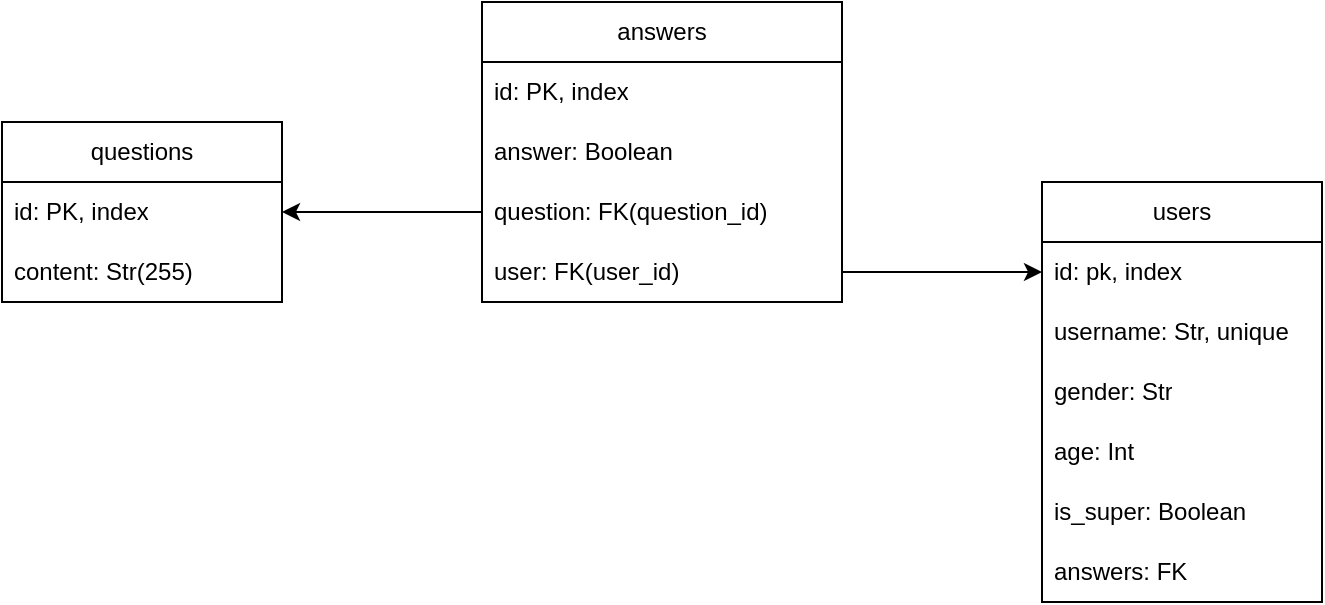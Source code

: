 <mxfile version="24.0.6" type="device">
  <diagram name="페이지-1" id="MpO3Ps4ckvewh71fWPQZ">
    <mxGraphModel dx="869" dy="615" grid="1" gridSize="10" guides="1" tooltips="1" connect="1" arrows="1" fold="1" page="1" pageScale="1" pageWidth="827" pageHeight="1169" math="0" shadow="0">
      <root>
        <mxCell id="0" />
        <mxCell id="1" parent="0" />
        <mxCell id="4YXy0bpwsbBPnmjlQBwJ-1" value="questions" style="swimlane;fontStyle=0;childLayout=stackLayout;horizontal=1;startSize=30;horizontalStack=0;resizeParent=1;resizeParentMax=0;resizeLast=0;collapsible=1;marginBottom=0;whiteSpace=wrap;html=1;" parent="1" vertex="1">
          <mxGeometry x="70" y="70" width="140" height="90" as="geometry" />
        </mxCell>
        <mxCell id="4YXy0bpwsbBPnmjlQBwJ-2" value="id: PK, index" style="text;strokeColor=none;fillColor=none;align=left;verticalAlign=middle;spacingLeft=4;spacingRight=4;overflow=hidden;points=[[0,0.5],[1,0.5]];portConstraint=eastwest;rotatable=0;whiteSpace=wrap;html=1;" parent="4YXy0bpwsbBPnmjlQBwJ-1" vertex="1">
          <mxGeometry y="30" width="140" height="30" as="geometry" />
        </mxCell>
        <mxCell id="4YXy0bpwsbBPnmjlQBwJ-3" value="content: Str(255)" style="text;strokeColor=none;fillColor=none;align=left;verticalAlign=middle;spacingLeft=4;spacingRight=4;overflow=hidden;points=[[0,0.5],[1,0.5]];portConstraint=eastwest;rotatable=0;whiteSpace=wrap;html=1;" parent="4YXy0bpwsbBPnmjlQBwJ-1" vertex="1">
          <mxGeometry y="60" width="140" height="30" as="geometry" />
        </mxCell>
        <mxCell id="4YXy0bpwsbBPnmjlQBwJ-5" value="answers" style="swimlane;fontStyle=0;childLayout=stackLayout;horizontal=1;startSize=30;horizontalStack=0;resizeParent=1;resizeParentMax=0;resizeLast=0;collapsible=1;marginBottom=0;whiteSpace=wrap;html=1;" parent="1" vertex="1">
          <mxGeometry x="310" y="10" width="180" height="150" as="geometry" />
        </mxCell>
        <mxCell id="4YXy0bpwsbBPnmjlQBwJ-6" value="id: PK, index" style="text;strokeColor=none;fillColor=none;align=left;verticalAlign=middle;spacingLeft=4;spacingRight=4;overflow=hidden;points=[[0,0.5],[1,0.5]];portConstraint=eastwest;rotatable=0;whiteSpace=wrap;html=1;" parent="4YXy0bpwsbBPnmjlQBwJ-5" vertex="1">
          <mxGeometry y="30" width="180" height="30" as="geometry" />
        </mxCell>
        <mxCell id="4YXy0bpwsbBPnmjlQBwJ-8" value="answer: Boolean" style="text;strokeColor=none;fillColor=none;align=left;verticalAlign=middle;spacingLeft=4;spacingRight=4;overflow=hidden;points=[[0,0.5],[1,0.5]];portConstraint=eastwest;rotatable=0;whiteSpace=wrap;html=1;" parent="4YXy0bpwsbBPnmjlQBwJ-5" vertex="1">
          <mxGeometry y="60" width="180" height="30" as="geometry" />
        </mxCell>
        <mxCell id="4YXy0bpwsbBPnmjlQBwJ-7" value="question: FK(question_id)" style="text;strokeColor=none;fillColor=none;align=left;verticalAlign=middle;spacingLeft=4;spacingRight=4;overflow=hidden;points=[[0,0.5],[1,0.5]];portConstraint=eastwest;rotatable=0;whiteSpace=wrap;html=1;" parent="4YXy0bpwsbBPnmjlQBwJ-5" vertex="1">
          <mxGeometry y="90" width="180" height="30" as="geometry" />
        </mxCell>
        <mxCell id="yQRnu4KdNU_ngovuEMf7-12" value="user: FK(user_id)" style="text;strokeColor=none;fillColor=none;align=left;verticalAlign=middle;spacingLeft=4;spacingRight=4;overflow=hidden;points=[[0,0.5],[1,0.5]];portConstraint=eastwest;rotatable=0;whiteSpace=wrap;html=1;" vertex="1" parent="4YXy0bpwsbBPnmjlQBwJ-5">
          <mxGeometry y="120" width="180" height="30" as="geometry" />
        </mxCell>
        <mxCell id="4YXy0bpwsbBPnmjlQBwJ-12" style="edgeStyle=orthogonalEdgeStyle;rounded=0;orthogonalLoop=1;jettySize=auto;html=1;exitX=0;exitY=0.5;exitDx=0;exitDy=0;entryX=1;entryY=0.5;entryDx=0;entryDy=0;" parent="1" source="4YXy0bpwsbBPnmjlQBwJ-7" target="4YXy0bpwsbBPnmjlQBwJ-2" edge="1">
          <mxGeometry relative="1" as="geometry" />
        </mxCell>
        <mxCell id="yQRnu4KdNU_ngovuEMf7-1" value="users" style="swimlane;fontStyle=0;childLayout=stackLayout;horizontal=1;startSize=30;horizontalStack=0;resizeParent=1;resizeParentMax=0;resizeLast=0;collapsible=1;marginBottom=0;whiteSpace=wrap;html=1;" vertex="1" parent="1">
          <mxGeometry x="590" y="100" width="140" height="210" as="geometry" />
        </mxCell>
        <mxCell id="yQRnu4KdNU_ngovuEMf7-2" value="id: pk, index" style="text;strokeColor=none;fillColor=none;align=left;verticalAlign=middle;spacingLeft=4;spacingRight=4;overflow=hidden;points=[[0,0.5],[1,0.5]];portConstraint=eastwest;rotatable=0;whiteSpace=wrap;html=1;" vertex="1" parent="yQRnu4KdNU_ngovuEMf7-1">
          <mxGeometry y="30" width="140" height="30" as="geometry" />
        </mxCell>
        <mxCell id="yQRnu4KdNU_ngovuEMf7-3" value="username: Str, unique" style="text;strokeColor=none;fillColor=none;align=left;verticalAlign=middle;spacingLeft=4;spacingRight=4;overflow=hidden;points=[[0,0.5],[1,0.5]];portConstraint=eastwest;rotatable=0;whiteSpace=wrap;html=1;" vertex="1" parent="yQRnu4KdNU_ngovuEMf7-1">
          <mxGeometry y="60" width="140" height="30" as="geometry" />
        </mxCell>
        <mxCell id="yQRnu4KdNU_ngovuEMf7-4" value="gender: Str" style="text;strokeColor=none;fillColor=none;align=left;verticalAlign=middle;spacingLeft=4;spacingRight=4;overflow=hidden;points=[[0,0.5],[1,0.5]];portConstraint=eastwest;rotatable=0;whiteSpace=wrap;html=1;" vertex="1" parent="yQRnu4KdNU_ngovuEMf7-1">
          <mxGeometry y="90" width="140" height="30" as="geometry" />
        </mxCell>
        <mxCell id="yQRnu4KdNU_ngovuEMf7-9" value="age: Int" style="text;strokeColor=none;fillColor=none;align=left;verticalAlign=middle;spacingLeft=4;spacingRight=4;overflow=hidden;points=[[0,0.5],[1,0.5]];portConstraint=eastwest;rotatable=0;whiteSpace=wrap;html=1;" vertex="1" parent="yQRnu4KdNU_ngovuEMf7-1">
          <mxGeometry y="120" width="140" height="30" as="geometry" />
        </mxCell>
        <mxCell id="yQRnu4KdNU_ngovuEMf7-15" value="is_super: Boolean" style="text;strokeColor=none;fillColor=none;align=left;verticalAlign=middle;spacingLeft=4;spacingRight=4;overflow=hidden;points=[[0,0.5],[1,0.5]];portConstraint=eastwest;rotatable=0;whiteSpace=wrap;html=1;" vertex="1" parent="yQRnu4KdNU_ngovuEMf7-1">
          <mxGeometry y="150" width="140" height="30" as="geometry" />
        </mxCell>
        <mxCell id="yQRnu4KdNU_ngovuEMf7-11" value="answers: FK" style="text;strokeColor=none;fillColor=none;align=left;verticalAlign=middle;spacingLeft=4;spacingRight=4;overflow=hidden;points=[[0,0.5],[1,0.5]];portConstraint=eastwest;rotatable=0;whiteSpace=wrap;html=1;" vertex="1" parent="yQRnu4KdNU_ngovuEMf7-1">
          <mxGeometry y="180" width="140" height="30" as="geometry" />
        </mxCell>
        <mxCell id="yQRnu4KdNU_ngovuEMf7-14" style="edgeStyle=orthogonalEdgeStyle;rounded=0;orthogonalLoop=1;jettySize=auto;html=1;exitX=1;exitY=0.5;exitDx=0;exitDy=0;entryX=0;entryY=0.5;entryDx=0;entryDy=0;" edge="1" parent="1" source="yQRnu4KdNU_ngovuEMf7-12" target="yQRnu4KdNU_ngovuEMf7-2">
          <mxGeometry relative="1" as="geometry" />
        </mxCell>
      </root>
    </mxGraphModel>
  </diagram>
</mxfile>
